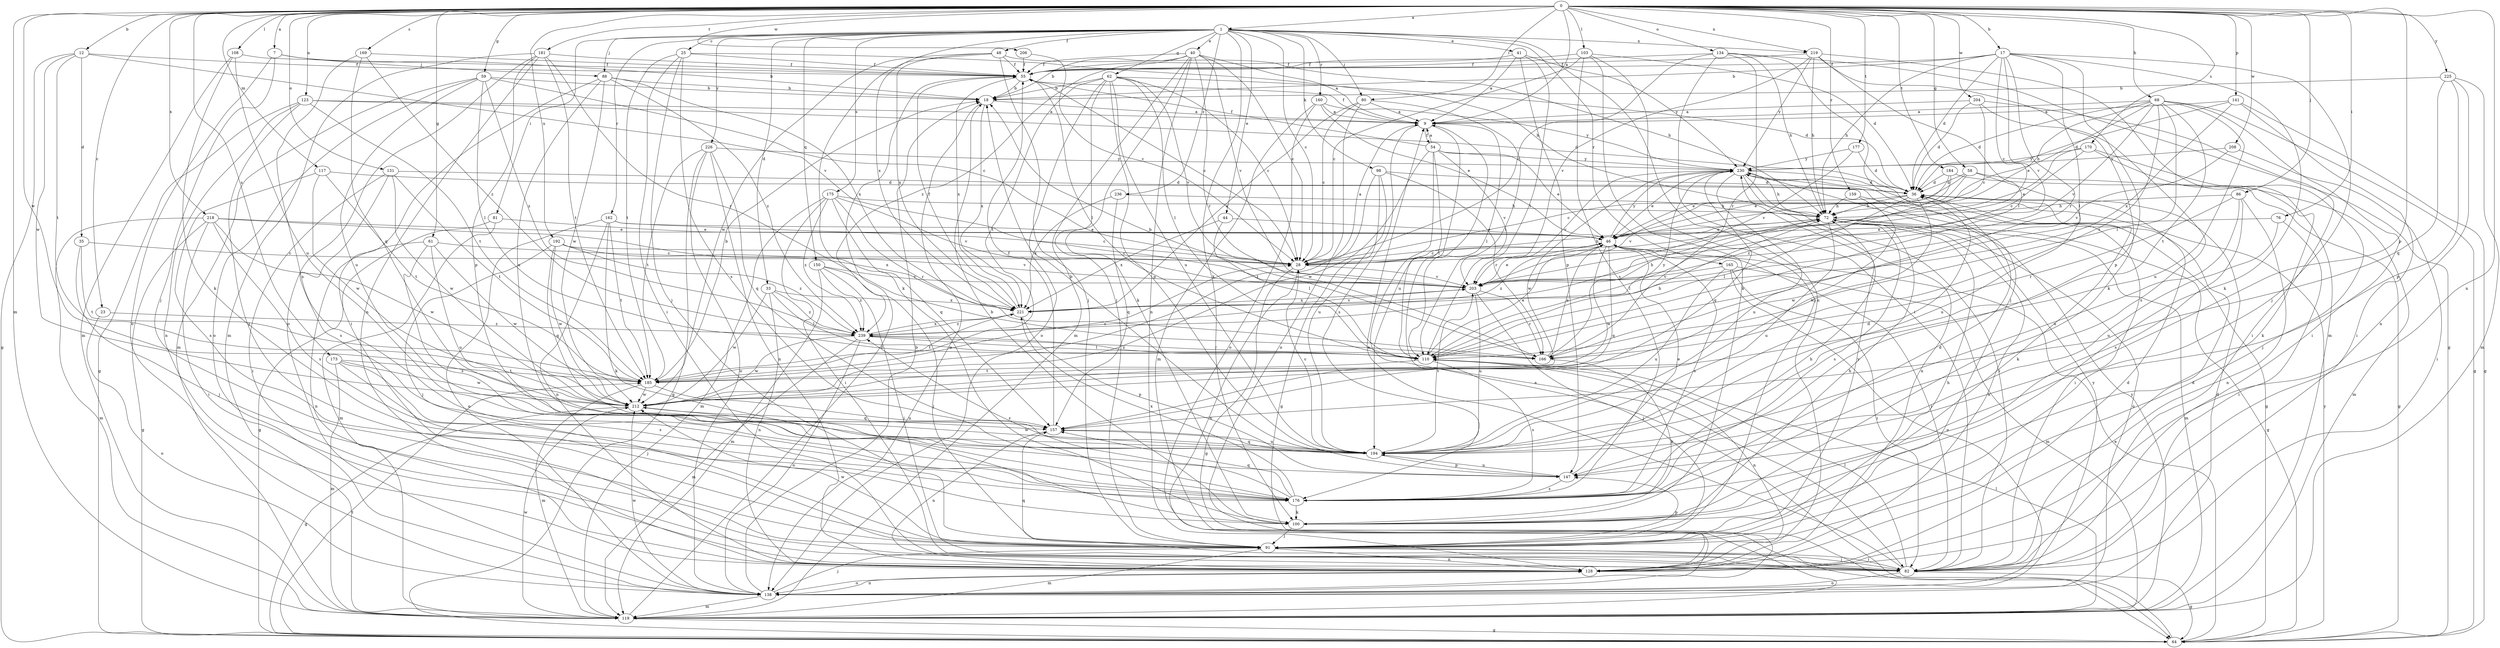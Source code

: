 strict digraph  {
0;
1;
7;
9;
12;
17;
18;
23;
25;
28;
33;
35;
36;
40;
41;
44;
46;
48;
54;
55;
58;
59;
61;
62;
64;
68;
72;
76;
80;
81;
82;
86;
88;
91;
98;
100;
103;
108;
110;
117;
119;
123;
128;
131;
134;
138;
141;
147;
150;
157;
159;
160;
162;
165;
166;
169;
170;
173;
175;
176;
177;
181;
184;
185;
192;
194;
203;
204;
206;
208;
212;
218;
219;
221;
225;
226;
230;
236;
239;
0 -> 1  [label=a];
0 -> 7  [label=a];
0 -> 9  [label=a];
0 -> 12  [label=b];
0 -> 17  [label=b];
0 -> 23  [label=c];
0 -> 58  [label=g];
0 -> 59  [label=g];
0 -> 61  [label=g];
0 -> 68  [label=h];
0 -> 76  [label=i];
0 -> 80  [label=i];
0 -> 86  [label=j];
0 -> 103  [label=l];
0 -> 108  [label=l];
0 -> 117  [label=m];
0 -> 119  [label=m];
0 -> 123  [label=n];
0 -> 128  [label=n];
0 -> 131  [label=o];
0 -> 134  [label=o];
0 -> 141  [label=p];
0 -> 147  [label=p];
0 -> 159  [label=r];
0 -> 169  [label=s];
0 -> 170  [label=s];
0 -> 173  [label=s];
0 -> 177  [label=t];
0 -> 181  [label=t];
0 -> 184  [label=t];
0 -> 192  [label=u];
0 -> 204  [label=w];
0 -> 206  [label=w];
0 -> 208  [label=w];
0 -> 212  [label=w];
0 -> 218  [label=x];
0 -> 219  [label=x];
0 -> 225  [label=y];
1 -> 25  [label=c];
1 -> 28  [label=c];
1 -> 33  [label=d];
1 -> 40  [label=e];
1 -> 41  [label=e];
1 -> 44  [label=e];
1 -> 48  [label=f];
1 -> 62  [label=g];
1 -> 80  [label=i];
1 -> 81  [label=i];
1 -> 88  [label=j];
1 -> 98  [label=k];
1 -> 100  [label=k];
1 -> 128  [label=n];
1 -> 150  [label=q];
1 -> 160  [label=r];
1 -> 162  [label=r];
1 -> 165  [label=r];
1 -> 175  [label=s];
1 -> 219  [label=x];
1 -> 221  [label=x];
1 -> 226  [label=y];
1 -> 236  [label=z];
7 -> 18  [label=b];
7 -> 88  [label=j];
7 -> 91  [label=j];
7 -> 138  [label=o];
9 -> 54  [label=f];
9 -> 55  [label=f];
9 -> 110  [label=l];
9 -> 176  [label=s];
9 -> 194  [label=u];
12 -> 35  [label=d];
12 -> 55  [label=f];
12 -> 64  [label=g];
12 -> 185  [label=t];
12 -> 203  [label=v];
12 -> 212  [label=w];
17 -> 18  [label=b];
17 -> 28  [label=c];
17 -> 36  [label=d];
17 -> 55  [label=f];
17 -> 72  [label=h];
17 -> 91  [label=j];
17 -> 100  [label=k];
17 -> 110  [label=l];
17 -> 147  [label=p];
17 -> 166  [label=r];
17 -> 203  [label=v];
18 -> 9  [label=a];
18 -> 138  [label=o];
18 -> 221  [label=x];
23 -> 138  [label=o];
23 -> 239  [label=z];
25 -> 55  [label=f];
25 -> 72  [label=h];
25 -> 82  [label=i];
25 -> 91  [label=j];
25 -> 176  [label=s];
25 -> 185  [label=t];
28 -> 9  [label=a];
28 -> 64  [label=g];
28 -> 72  [label=h];
28 -> 128  [label=n];
28 -> 203  [label=v];
33 -> 110  [label=l];
33 -> 128  [label=n];
33 -> 212  [label=w];
33 -> 221  [label=x];
33 -> 239  [label=z];
35 -> 28  [label=c];
35 -> 91  [label=j];
35 -> 185  [label=t];
36 -> 72  [label=h];
36 -> 100  [label=k];
36 -> 110  [label=l];
36 -> 203  [label=v];
36 -> 212  [label=w];
40 -> 9  [label=a];
40 -> 18  [label=b];
40 -> 28  [label=c];
40 -> 55  [label=f];
40 -> 91  [label=j];
40 -> 119  [label=m];
40 -> 128  [label=n];
40 -> 166  [label=r];
40 -> 203  [label=v];
40 -> 239  [label=z];
41 -> 9  [label=a];
41 -> 55  [label=f];
41 -> 110  [label=l];
41 -> 147  [label=p];
41 -> 230  [label=y];
44 -> 46  [label=e];
44 -> 110  [label=l];
44 -> 221  [label=x];
46 -> 28  [label=c];
46 -> 82  [label=i];
46 -> 157  [label=q];
46 -> 176  [label=s];
46 -> 212  [label=w];
46 -> 230  [label=y];
46 -> 239  [label=z];
48 -> 55  [label=f];
48 -> 72  [label=h];
48 -> 91  [label=j];
48 -> 100  [label=k];
48 -> 212  [label=w];
48 -> 221  [label=x];
54 -> 9  [label=a];
54 -> 46  [label=e];
54 -> 55  [label=f];
54 -> 82  [label=i];
54 -> 110  [label=l];
54 -> 203  [label=v];
54 -> 212  [label=w];
54 -> 230  [label=y];
55 -> 18  [label=b];
55 -> 28  [label=c];
55 -> 110  [label=l];
55 -> 221  [label=x];
58 -> 28  [label=c];
58 -> 36  [label=d];
58 -> 46  [label=e];
58 -> 119  [label=m];
58 -> 194  [label=u];
59 -> 18  [label=b];
59 -> 28  [label=c];
59 -> 110  [label=l];
59 -> 119  [label=m];
59 -> 138  [label=o];
59 -> 194  [label=u];
59 -> 239  [label=z];
61 -> 28  [label=c];
61 -> 128  [label=n];
61 -> 176  [label=s];
61 -> 194  [label=u];
61 -> 212  [label=w];
62 -> 18  [label=b];
62 -> 28  [label=c];
62 -> 36  [label=d];
62 -> 100  [label=k];
62 -> 110  [label=l];
62 -> 138  [label=o];
62 -> 147  [label=p];
62 -> 185  [label=t];
62 -> 194  [label=u];
62 -> 203  [label=v];
64 -> 9  [label=a];
64 -> 46  [label=e];
64 -> 185  [label=t];
64 -> 230  [label=y];
68 -> 9  [label=a];
68 -> 36  [label=d];
68 -> 46  [label=e];
68 -> 64  [label=g];
68 -> 72  [label=h];
68 -> 82  [label=i];
68 -> 110  [label=l];
68 -> 166  [label=r];
68 -> 185  [label=t];
68 -> 194  [label=u];
68 -> 203  [label=v];
72 -> 46  [label=e];
72 -> 64  [label=g];
72 -> 110  [label=l];
72 -> 119  [label=m];
72 -> 138  [label=o];
72 -> 176  [label=s];
72 -> 194  [label=u];
76 -> 46  [label=e];
76 -> 82  [label=i];
76 -> 194  [label=u];
80 -> 9  [label=a];
80 -> 28  [label=c];
80 -> 110  [label=l];
80 -> 138  [label=o];
80 -> 221  [label=x];
81 -> 46  [label=e];
81 -> 64  [label=g];
81 -> 119  [label=m];
82 -> 9  [label=a];
82 -> 36  [label=d];
82 -> 64  [label=g];
82 -> 91  [label=j];
82 -> 110  [label=l];
82 -> 138  [label=o];
82 -> 157  [label=q];
86 -> 72  [label=h];
86 -> 128  [label=n];
86 -> 166  [label=r];
86 -> 176  [label=s];
86 -> 194  [label=u];
88 -> 18  [label=b];
88 -> 82  [label=i];
88 -> 194  [label=u];
88 -> 212  [label=w];
88 -> 221  [label=x];
88 -> 239  [label=z];
91 -> 72  [label=h];
91 -> 82  [label=i];
91 -> 119  [label=m];
91 -> 128  [label=n];
91 -> 147  [label=p];
91 -> 212  [label=w];
91 -> 230  [label=y];
98 -> 36  [label=d];
98 -> 64  [label=g];
98 -> 166  [label=r];
98 -> 185  [label=t];
98 -> 194  [label=u];
100 -> 18  [label=b];
100 -> 72  [label=h];
100 -> 91  [label=j];
103 -> 28  [label=c];
103 -> 36  [label=d];
103 -> 55  [label=f];
103 -> 91  [label=j];
103 -> 100  [label=k];
103 -> 176  [label=s];
108 -> 55  [label=f];
108 -> 100  [label=k];
108 -> 119  [label=m];
108 -> 194  [label=u];
110 -> 46  [label=e];
110 -> 72  [label=h];
110 -> 128  [label=n];
110 -> 176  [label=s];
110 -> 185  [label=t];
110 -> 239  [label=z];
117 -> 36  [label=d];
117 -> 176  [label=s];
117 -> 185  [label=t];
117 -> 212  [label=w];
119 -> 55  [label=f];
119 -> 64  [label=g];
119 -> 110  [label=l];
119 -> 212  [label=w];
119 -> 230  [label=y];
123 -> 9  [label=a];
123 -> 36  [label=d];
123 -> 64  [label=g];
123 -> 91  [label=j];
123 -> 128  [label=n];
123 -> 185  [label=t];
128 -> 36  [label=d];
128 -> 72  [label=h];
128 -> 138  [label=o];
131 -> 36  [label=d];
131 -> 82  [label=i];
131 -> 176  [label=s];
131 -> 185  [label=t];
131 -> 212  [label=w];
134 -> 28  [label=c];
134 -> 55  [label=f];
134 -> 64  [label=g];
134 -> 72  [label=h];
134 -> 82  [label=i];
134 -> 91  [label=j];
134 -> 166  [label=r];
138 -> 18  [label=b];
138 -> 36  [label=d];
138 -> 91  [label=j];
138 -> 119  [label=m];
138 -> 128  [label=n];
138 -> 212  [label=w];
138 -> 230  [label=y];
141 -> 9  [label=a];
141 -> 36  [label=d];
141 -> 64  [label=g];
141 -> 82  [label=i];
141 -> 221  [label=x];
147 -> 46  [label=e];
147 -> 176  [label=s];
147 -> 194  [label=u];
150 -> 82  [label=i];
150 -> 91  [label=j];
150 -> 119  [label=m];
150 -> 203  [label=v];
150 -> 239  [label=z];
157 -> 55  [label=f];
157 -> 128  [label=n];
157 -> 194  [label=u];
159 -> 72  [label=h];
159 -> 82  [label=i];
159 -> 212  [label=w];
160 -> 9  [label=a];
160 -> 46  [label=e];
160 -> 119  [label=m];
160 -> 138  [label=o];
160 -> 230  [label=y];
162 -> 28  [label=c];
162 -> 46  [label=e];
162 -> 100  [label=k];
162 -> 128  [label=n];
162 -> 138  [label=o];
162 -> 185  [label=t];
165 -> 82  [label=i];
165 -> 119  [label=m];
165 -> 138  [label=o];
165 -> 194  [label=u];
165 -> 203  [label=v];
166 -> 18  [label=b];
166 -> 46  [label=e];
166 -> 100  [label=k];
166 -> 230  [label=y];
169 -> 55  [label=f];
169 -> 157  [label=q];
169 -> 176  [label=s];
169 -> 239  [label=z];
170 -> 28  [label=c];
170 -> 46  [label=e];
170 -> 91  [label=j];
170 -> 100  [label=k];
170 -> 230  [label=y];
173 -> 91  [label=j];
173 -> 119  [label=m];
173 -> 176  [label=s];
173 -> 185  [label=t];
173 -> 212  [label=w];
175 -> 72  [label=h];
175 -> 82  [label=i];
175 -> 119  [label=m];
175 -> 157  [label=q];
175 -> 166  [label=r];
175 -> 203  [label=v];
175 -> 239  [label=z];
176 -> 36  [label=d];
176 -> 72  [label=h];
176 -> 100  [label=k];
176 -> 157  [label=q];
176 -> 221  [label=x];
176 -> 239  [label=z];
177 -> 36  [label=d];
177 -> 203  [label=v];
177 -> 230  [label=y];
181 -> 55  [label=f];
181 -> 119  [label=m];
181 -> 128  [label=n];
181 -> 138  [label=o];
181 -> 147  [label=p];
181 -> 166  [label=r];
181 -> 185  [label=t];
184 -> 36  [label=d];
184 -> 46  [label=e];
184 -> 64  [label=g];
184 -> 239  [label=z];
185 -> 18  [label=b];
185 -> 28  [label=c];
185 -> 119  [label=m];
185 -> 194  [label=u];
185 -> 212  [label=w];
192 -> 28  [label=c];
192 -> 91  [label=j];
192 -> 157  [label=q];
192 -> 203  [label=v];
192 -> 212  [label=w];
192 -> 239  [label=z];
194 -> 18  [label=b];
194 -> 28  [label=c];
194 -> 36  [label=d];
194 -> 147  [label=p];
194 -> 157  [label=q];
194 -> 203  [label=v];
194 -> 212  [label=w];
203 -> 46  [label=e];
203 -> 91  [label=j];
203 -> 166  [label=r];
203 -> 194  [label=u];
203 -> 221  [label=x];
204 -> 9  [label=a];
204 -> 28  [label=c];
204 -> 36  [label=d];
204 -> 82  [label=i];
204 -> 176  [label=s];
206 -> 28  [label=c];
206 -> 55  [label=f];
208 -> 82  [label=i];
208 -> 203  [label=v];
208 -> 230  [label=y];
212 -> 64  [label=g];
212 -> 157  [label=q];
218 -> 46  [label=e];
218 -> 64  [label=g];
218 -> 82  [label=i];
218 -> 119  [label=m];
218 -> 176  [label=s];
218 -> 212  [label=w];
218 -> 221  [label=x];
219 -> 55  [label=f];
219 -> 72  [label=h];
219 -> 100  [label=k];
219 -> 110  [label=l];
219 -> 119  [label=m];
219 -> 203  [label=v];
219 -> 230  [label=y];
221 -> 55  [label=f];
221 -> 72  [label=h];
221 -> 147  [label=p];
221 -> 185  [label=t];
221 -> 203  [label=v];
221 -> 239  [label=z];
225 -> 18  [label=b];
225 -> 119  [label=m];
225 -> 128  [label=n];
225 -> 147  [label=p];
225 -> 157  [label=q];
226 -> 64  [label=g];
226 -> 128  [label=n];
226 -> 138  [label=o];
226 -> 157  [label=q];
226 -> 185  [label=t];
226 -> 230  [label=y];
230 -> 36  [label=d];
230 -> 46  [label=e];
230 -> 64  [label=g];
230 -> 72  [label=h];
230 -> 82  [label=i];
230 -> 128  [label=n];
230 -> 157  [label=q];
230 -> 194  [label=u];
230 -> 203  [label=v];
230 -> 212  [label=w];
236 -> 72  [label=h];
236 -> 157  [label=q];
236 -> 221  [label=x];
239 -> 110  [label=l];
239 -> 119  [label=m];
239 -> 138  [label=o];
239 -> 166  [label=r];
239 -> 212  [label=w];
239 -> 221  [label=x];
}
